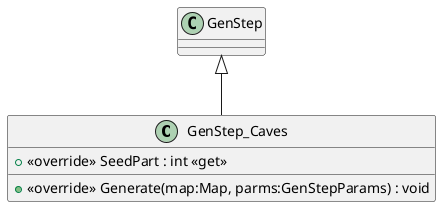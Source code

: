 @startuml
class GenStep_Caves {
    + <<override>> SeedPart : int <<get>>
    + <<override>> Generate(map:Map, parms:GenStepParams) : void
}
GenStep <|-- GenStep_Caves
@enduml
